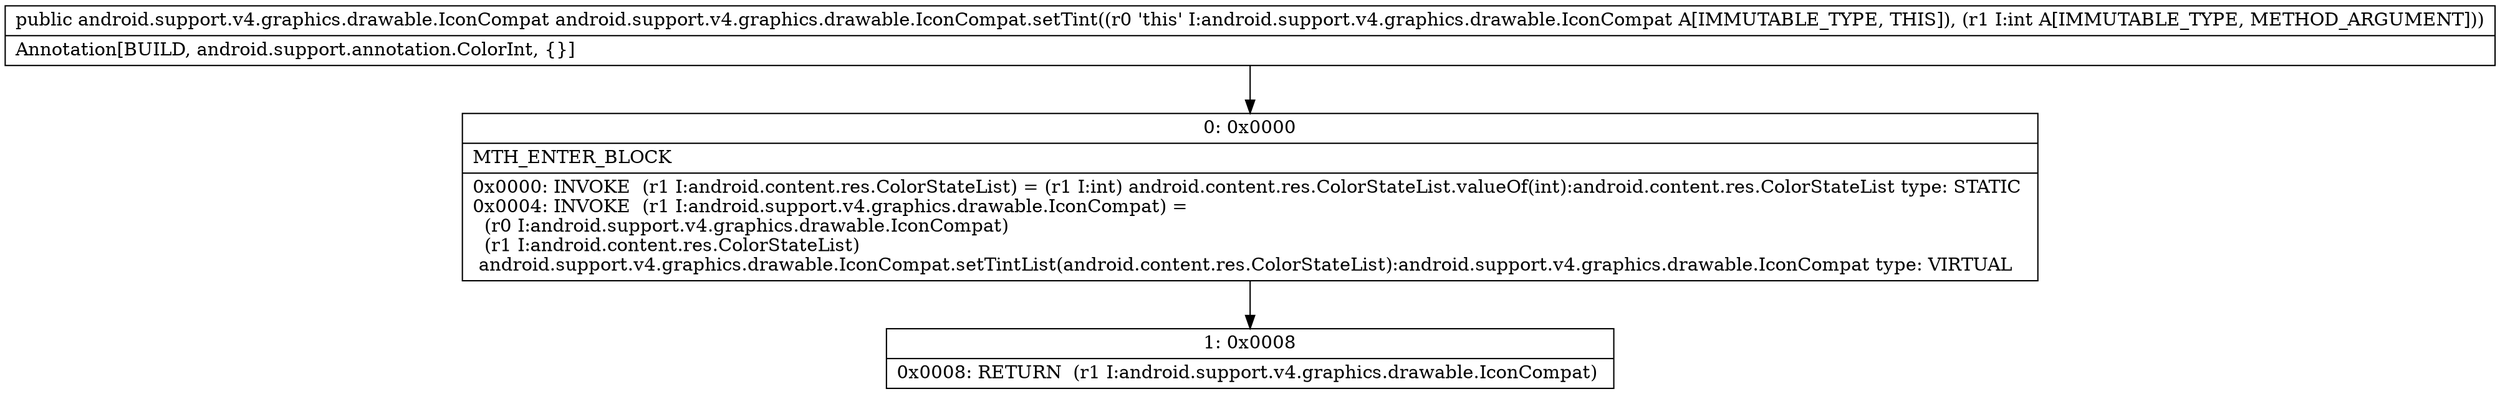 digraph "CFG forandroid.support.v4.graphics.drawable.IconCompat.setTint(I)Landroid\/support\/v4\/graphics\/drawable\/IconCompat;" {
Node_0 [shape=record,label="{0\:\ 0x0000|MTH_ENTER_BLOCK\l|0x0000: INVOKE  (r1 I:android.content.res.ColorStateList) = (r1 I:int) android.content.res.ColorStateList.valueOf(int):android.content.res.ColorStateList type: STATIC \l0x0004: INVOKE  (r1 I:android.support.v4.graphics.drawable.IconCompat) = \l  (r0 I:android.support.v4.graphics.drawable.IconCompat)\l  (r1 I:android.content.res.ColorStateList)\l android.support.v4.graphics.drawable.IconCompat.setTintList(android.content.res.ColorStateList):android.support.v4.graphics.drawable.IconCompat type: VIRTUAL \l}"];
Node_1 [shape=record,label="{1\:\ 0x0008|0x0008: RETURN  (r1 I:android.support.v4.graphics.drawable.IconCompat) \l}"];
MethodNode[shape=record,label="{public android.support.v4.graphics.drawable.IconCompat android.support.v4.graphics.drawable.IconCompat.setTint((r0 'this' I:android.support.v4.graphics.drawable.IconCompat A[IMMUTABLE_TYPE, THIS]), (r1 I:int A[IMMUTABLE_TYPE, METHOD_ARGUMENT]))  | Annotation[BUILD, android.support.annotation.ColorInt, \{\}]\l}"];
MethodNode -> Node_0;
Node_0 -> Node_1;
}

